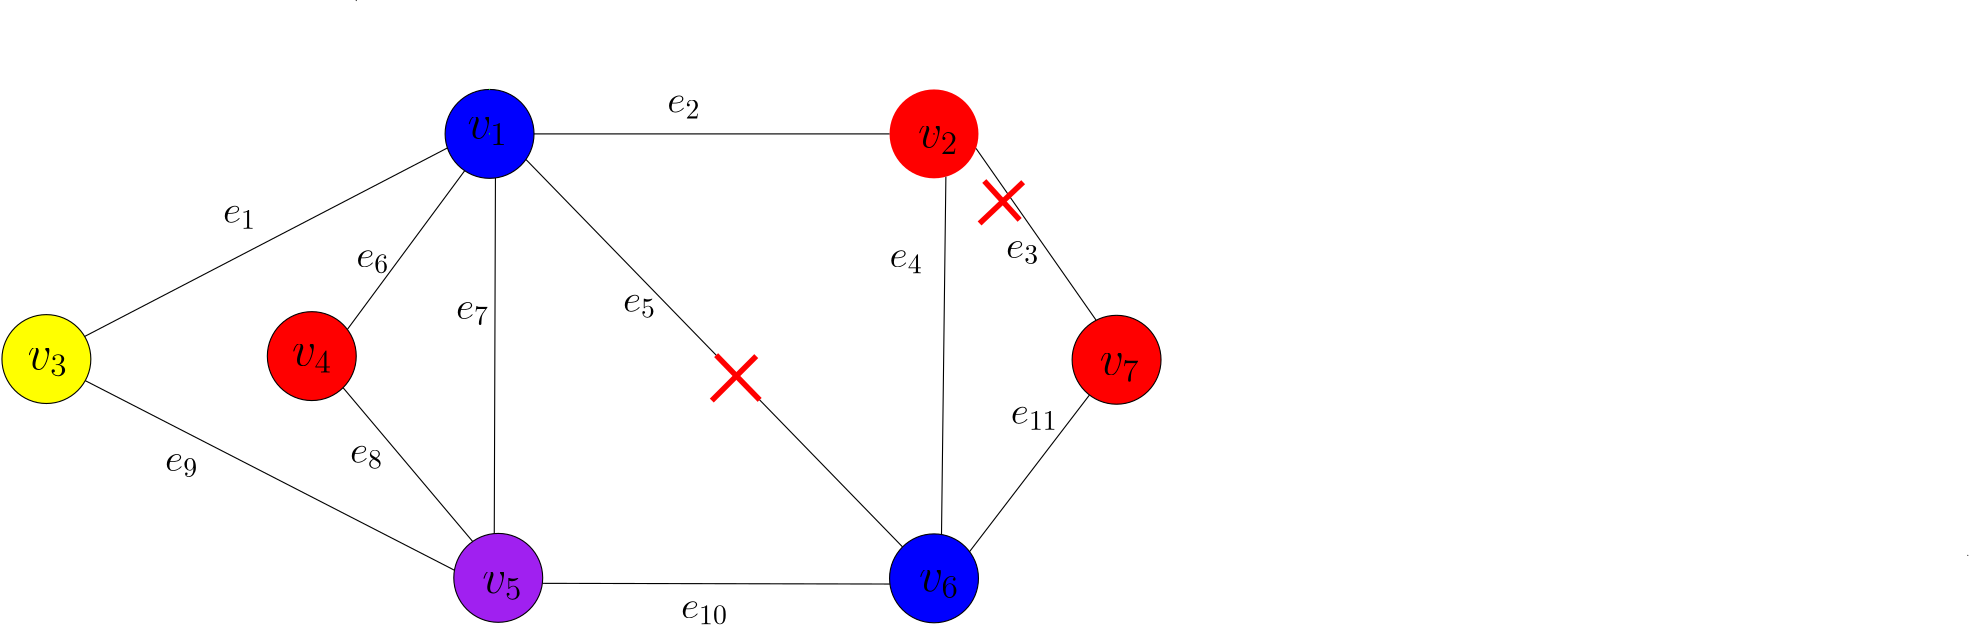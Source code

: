 <?xml version="1.0"?>
<!DOCTYPE ipe SYSTEM "ipe.dtd">
<ipe version="70107" creator="Ipe 7.1.10">
<info created="D:20170125082145" modified="D:20170126093053"/>
<ipestyle name="basic">
<symbol name="arrow/arc(spx)">
<path stroke="sym-stroke" fill="sym-stroke" pen="sym-pen">
0 0 m
-1 0.333 l
-1 -0.333 l
h
</path>
</symbol>
<symbol name="arrow/farc(spx)">
<path stroke="sym-stroke" fill="white" pen="sym-pen">
0 0 m
-1 0.333 l
-1 -0.333 l
h
</path>
</symbol>
<symbol name="arrow/ptarc(spx)">
<path stroke="sym-stroke" fill="sym-stroke" pen="sym-pen">
0 0 m
-1 0.333 l
-0.8 0 l
-1 -0.333 l
h
</path>
</symbol>
<symbol name="arrow/fptarc(spx)">
<path stroke="sym-stroke" fill="white" pen="sym-pen">
0 0 m
-1 0.333 l
-0.8 0 l
-1 -0.333 l
h
</path>
</symbol>
<symbol name="mark/circle(sx)" transformations="translations">
<path fill="sym-stroke">
0.6 0 0 0.6 0 0 e
0.4 0 0 0.4 0 0 e
</path>
</symbol>
<symbol name="mark/disk(sx)" transformations="translations">
<path fill="sym-stroke">
0.6 0 0 0.6 0 0 e
</path>
</symbol>
<symbol name="mark/fdisk(sfx)" transformations="translations">
<group>
<path fill="sym-fill">
0.5 0 0 0.5 0 0 e
</path>
<path fill="sym-stroke" fillrule="eofill">
0.6 0 0 0.6 0 0 e
0.4 0 0 0.4 0 0 e
</path>
</group>
</symbol>
<symbol name="mark/box(sx)" transformations="translations">
<path fill="sym-stroke" fillrule="eofill">
-0.6 -0.6 m
0.6 -0.6 l
0.6 0.6 l
-0.6 0.6 l
h
-0.4 -0.4 m
0.4 -0.4 l
0.4 0.4 l
-0.4 0.4 l
h
</path>
</symbol>
<symbol name="mark/square(sx)" transformations="translations">
<path fill="sym-stroke">
-0.6 -0.6 m
0.6 -0.6 l
0.6 0.6 l
-0.6 0.6 l
h
</path>
</symbol>
<symbol name="mark/fsquare(sfx)" transformations="translations">
<group>
<path fill="sym-fill">
-0.5 -0.5 m
0.5 -0.5 l
0.5 0.5 l
-0.5 0.5 l
h
</path>
<path fill="sym-stroke" fillrule="eofill">
-0.6 -0.6 m
0.6 -0.6 l
0.6 0.6 l
-0.6 0.6 l
h
-0.4 -0.4 m
0.4 -0.4 l
0.4 0.4 l
-0.4 0.4 l
h
</path>
</group>
</symbol>
<symbol name="mark/cross(sx)" transformations="translations">
<group>
<path fill="sym-stroke">
-0.43 -0.57 m
0.57 0.43 l
0.43 0.57 l
-0.57 -0.43 l
h
</path>
<path fill="sym-stroke">
-0.43 0.57 m
0.57 -0.43 l
0.43 -0.57 l
-0.57 0.43 l
h
</path>
</group>
</symbol>
<symbol name="arrow/fnormal(spx)">
<path stroke="sym-stroke" fill="white" pen="sym-pen">
0 0 m
-1 0.333 l
-1 -0.333 l
h
</path>
</symbol>
<symbol name="arrow/pointed(spx)">
<path stroke="sym-stroke" fill="sym-stroke" pen="sym-pen">
0 0 m
-1 0.333 l
-0.8 0 l
-1 -0.333 l
h
</path>
</symbol>
<symbol name="arrow/fpointed(spx)">
<path stroke="sym-stroke" fill="white" pen="sym-pen">
0 0 m
-1 0.333 l
-0.8 0 l
-1 -0.333 l
h
</path>
</symbol>
<symbol name="arrow/linear(spx)">
<path stroke="sym-stroke" pen="sym-pen">
-1 0.333 m
0 0 l
-1 -0.333 l
</path>
</symbol>
<symbol name="arrow/fdouble(spx)">
<path stroke="sym-stroke" fill="white" pen="sym-pen">
0 0 m
-1 0.333 l
-1 -0.333 l
h
-1 0 m
-2 0.333 l
-2 -0.333 l
h
</path>
</symbol>
<symbol name="arrow/double(spx)">
<path stroke="sym-stroke" fill="sym-stroke" pen="sym-pen">
0 0 m
-1 0.333 l
-1 -0.333 l
h
-1 0 m
-2 0.333 l
-2 -0.333 l
h
</path>
</symbol>
<pen name="heavier" value="0.8"/>
<pen name="fat" value="1.2"/>
<pen name="ultrafat" value="2"/>
<symbolsize name="large" value="5"/>
<symbolsize name="small" value="2"/>
<symbolsize name="tiny" value="1.1"/>
<arrowsize name="large" value="10"/>
<arrowsize name="small" value="5"/>
<arrowsize name="tiny" value="3"/>
<color name="red" value="1 0 0"/>
<color name="green" value="0 1 0"/>
<color name="blue" value="0 0 1"/>
<color name="yellow" value="1 1 0"/>
<color name="orange" value="1 0.647 0"/>
<color name="gold" value="1 0.843 0"/>
<color name="purple" value="0.627 0.125 0.941"/>
<color name="gray" value="0.745"/>
<color name="brown" value="0.647 0.165 0.165"/>
<color name="navy" value="0 0 0.502"/>
<color name="pink" value="1 0.753 0.796"/>
<color name="seagreen" value="0.18 0.545 0.341"/>
<color name="turquoise" value="0.251 0.878 0.816"/>
<color name="violet" value="0.933 0.51 0.933"/>
<color name="darkblue" value="0 0 0.545"/>
<color name="darkcyan" value="0 0.545 0.545"/>
<color name="darkgray" value="0.663"/>
<color name="darkgreen" value="0 0.392 0"/>
<color name="darkmagenta" value="0.545 0 0.545"/>
<color name="darkorange" value="1 0.549 0"/>
<color name="darkred" value="0.545 0 0"/>
<color name="lightblue" value="0.678 0.847 0.902"/>
<color name="lightcyan" value="0.878 1 1"/>
<color name="lightgray" value="0.827"/>
<color name="lightgreen" value="0.565 0.933 0.565"/>
<color name="lightyellow" value="1 1 0.878"/>
<dashstyle name="dashed" value="[4] 0"/>
<dashstyle name="dotted" value="[1 3] 0"/>
<dashstyle name="dash dotted" value="[4 2 1 2] 0"/>
<dashstyle name="dash dot dotted" value="[4 2 1 2 1 2] 0"/>
<textsize name="large" value="\large"/>
<textsize name="Large" value="\Large"/>
<textsize name="LARGE" value="\LARGE"/>
<textsize name="huge" value="\huge"/>
<textsize name="Huge" value="\Huge"/>
<textsize name="small" value="\small"/>
<textsize name="footnote" value="\footnotesize"/>
<textsize name="tiny" value="\tiny"/>
<textstyle name="center" begin="\begin{center}" end="\end{center}"/>
<textstyle name="itemize" begin="\begin{itemize}" end="\end{itemize}"/>
<textstyle name="item" begin="\begin{itemize}\item{}" end="\end{itemize}"/>
<gridsize name="4 pts" value="4"/>
<gridsize name="8 pts (~3 mm)" value="8"/>
<gridsize name="16 pts (~6 mm)" value="16"/>
<gridsize name="32 pts (~12 mm)" value="32"/>
<gridsize name="10 pts (~3.5 mm)" value="10"/>
<gridsize name="20 pts (~7 mm)" value="20"/>
<gridsize name="14 pts (~5 mm)" value="14"/>
<gridsize name="28 pts (~10 mm)" value="28"/>
<gridsize name="56 pts (~20 mm)" value="56"/>
<anglesize name="90 deg" value="90"/>
<anglesize name="60 deg" value="60"/>
<anglesize name="45 deg" value="45"/>
<anglesize name="30 deg" value="30"/>
<anglesize name="22.5 deg" value="22.5"/>
<opacity name="10%" value="0.1"/>
<opacity name="30%" value="0.3"/>
<opacity name="50%" value="0.5"/>
<opacity name="75%" value="0.75"/>
<tiling name="falling" angle="-60" step="4" width="1"/>
<tiling name="rising" angle="30" step="4" width="1"/>
</ipestyle>
<page>
<layer name="alpha"/>
<view layers="alpha" active="alpha"/>
<path layer="alpha" matrix="1 0 0 1 80 -128" stroke="black" fill="red">
16 0 0 16 64 736 e
</path>
<path matrix="1 0 0 1 147.124 -207.829" stroke="black" fill="purple">
16 0 0 16 64 736 e
</path>
<path matrix="1 0 0 1 -15.544 -129.063" stroke="black" fill="yellow">
16 0 0 16 64 736 e
</path>
<path matrix="1 0 0 1 304 -208" stroke="black" fill="blue">
16 0 0 16 64 736 e
</path>
<path matrix="1 0 0 1 304 -48" fill="red">
16 0 0 16 64 736 e
</path>
<path matrix="1 0 0 1 144 -48" stroke="black" fill="blue">
16 0 0 16 64 736 e
</path>
<path matrix="1 0 0 1 369.721 -129.316" stroke="black" fill="red">
16 0 0 16 64 736 e
</path>
<path stroke="black">
62.2292 615.08 m
192.82 682.943 l
</path>
<path stroke="black">
62.4434 599.169 m
195.36 530.912 l
</path>
<path stroke="black">
156.797 617.604 m
199.042 674.743 l
</path>
<path stroke="black">
155.256 596.629 m
201.921 541.26 l
</path>
<path stroke="black">
383.122 682.774 m
426.378 620.899 l
</path>
<path stroke="black">
227.002 526.198 m
352.132 525.952 l
</path>
<path stroke="black">
372.274 672.581 m
370.696 543.771 l
</path>
<path stroke="black">
210.115 672.14 m
209.69 544.107 l
</path>
<path stroke="black">
221.087 678.796 m
356.676 539.304 l
</path>
<path stroke="black">
423.963 594.004 m
380.794 537.608 l
</path>
<path stroke="black" cap="1">
740.168 536.272 m
740.168 536.272 l
</path>
<text matrix="1 0 0 1 33.2708 -15.97" transformations="translations" pos="166.782 702.521" stroke="black" type="label" width="19.698" height="7.415" depth="2.58" valign="baseline" size="LARGE">$v_1$
</text>
<text matrix="1 0 0 1 33.1317 -23.8733" transformations="translations" pos="329.144 707.179" stroke="black" type="label" width="14.5" height="7.415" depth="2.58" valign="baseline" size="LARGE">$v_2$</text>
<text matrix="1 0 0 1 28.6129 -13.9737" transformations="translations" pos="13.0707 617.348" stroke="black" type="label" width="14.5" height="7.415" depth="2.58" valign="baseline" size="LARGE">$v_3$</text>
<text matrix="1 0 0 1 34.6017 -11.9775" transformations="translations" pos="102.237 616.682" stroke="black" type="label" width="14.5" height="7.415" depth="2.58" valign="baseline" size="LARGE">$v_4$</text>
<text matrix="1 0 0 1 12.6429 11.3121" transformations="translations" pos="192.733 511.546" stroke="black" type="label" width="14.5" height="7.415" depth="2.58" valign="baseline" size="LARGE">$v_5$</text>
<text matrix="1 0 0 1 33.9362 -17.3008" transformations="translations" pos="393.689 618.679" stroke="black" type="label" width="14.5" height="7.415" depth="2.58" valign="baseline" size="LARGE">$v_7$</text>
<text matrix="1 0 0 1 21.4325 7.985" transformations="translations" pos="341.121 515.539" stroke="black" type="label" width="14.5" height="7.415" depth="2.58" valign="baseline" size="LARGE">$v_6$</text>
<path stroke="black">
224 688 m
352 688 l
</path>
<text transformations="translations" pos="112 656" stroke="black" type="label" width="11.99" height="6.179" depth="2.15" valign="baseline" size="Large">$e_1$</text>
<text matrix="1 0 0 1 -16 -8.329" transformations="translations" pos="288 704" stroke="black" type="label" width="11.99" height="6.179" depth="2.15" valign="baseline" size="Large">$e_2$</text>
<text matrix="1 0 0 1 -22.0497 -12.721" transformations="translations" pos="416 656" stroke="black" type="label" width="11.99" height="6.179" depth="2.15" valign="baseline" size="Large">$e_3$</text>
<text transformations="translations" pos="352 640" stroke="black" type="label" width="11.99" height="6.179" depth="2.15" valign="baseline" size="Large">$e_4$</text>
<text matrix="1 0 0 1 -32 0" transformations="translations" pos="288 624" stroke="black" type="label" width="11.99" height="6.179" depth="2.15" valign="baseline" size="Large">$e_5$</text>
<text matrix="1 0 0 1 -16 0" transformations="translations" pos="176 640" stroke="black" type="label" width="11.99" height="6.179" depth="2.15" valign="baseline" size="Large">$e_6$</text>
<text transformations="translations" pos="195.921 621.357" stroke="black" type="label" width="11.99" height="6.179" depth="2.15" valign="baseline" size="Large">$e_7$</text>
<text matrix="1 0 0 1 -3.39227 -4.66437" transformations="translations" pos="161.15 574.289" stroke="black" type="label" width="11.99" height="6.179" depth="2.15" valign="baseline" size="Large">$e_8$</text>
<text transformations="translations" pos="91.1846 566.657" stroke="black" type="label" width="11.99" height="6.179" depth="2.15" valign="baseline" size="Large">$e_9$</text>
<text matrix="1 0 0 1 0 -7.20857" transformations="translations" pos="276.911 520.861" stroke="black" type="label" width="16.971" height="6.179" depth="2.15" valign="baseline" size="Large">$e_{10}$</text>
<text matrix="1 0 0 1 6.78454 0" transformations="translations" pos="388.856 583.618" stroke="black" type="label" width="16.971" height="6.179" depth="2.15" valign="baseline" size="Large">$e_{11}$</text>
<path stroke="black" cap="1">
208 688 m
208 688 l
</path>
<path stroke="black" cap="1">
368 688 m
368 688 l
</path>
<path stroke="black" cap="1">
368 688 m
368 688 l
</path>
<path stroke="black" cap="1">
368 688 m
368 688 l
</path>
<path stroke="green" cap="1">
208 688 m
208 688 l
</path>
<path stroke="green" cap="1">
208 688 m
208 688 l
</path>
<path stroke="green" cap="1">
208 704 m
208 704 l
</path>
<path stroke="black" fill="blue" cap="1">
160 736 m
160 736 l
</path>
<path stroke="red" pen="ultrafat">
304 608 m
288 592 l
</path>
<path stroke="red" pen="ultrafat">
289.567 608.345 m
305.23 592.231 l
</path>
<path stroke="red" pen="ultrafat">
400.093 670.607 m
384.404 655.766 l
</path>
<path stroke="red" pen="ultrafat">
386.1 671.031 m
398.821 657.038 l
</path>
</page>
</ipe>
